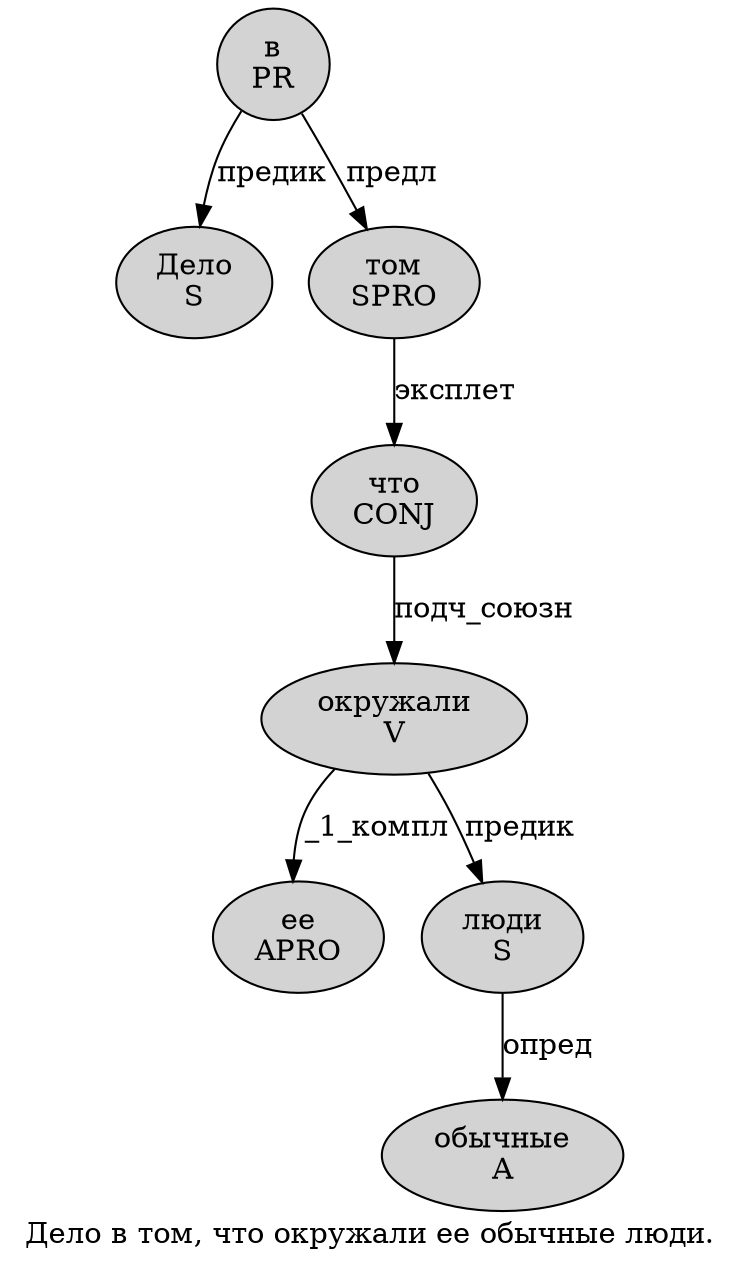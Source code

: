digraph SENTENCE_1353 {
	graph [label="Дело в том, что окружали ее обычные люди."]
	node [style=filled]
		0 [label="Дело
S" color="" fillcolor=lightgray penwidth=1 shape=ellipse]
		1 [label="в
PR" color="" fillcolor=lightgray penwidth=1 shape=ellipse]
		2 [label="том
SPRO" color="" fillcolor=lightgray penwidth=1 shape=ellipse]
		4 [label="что
CONJ" color="" fillcolor=lightgray penwidth=1 shape=ellipse]
		5 [label="окружали
V" color="" fillcolor=lightgray penwidth=1 shape=ellipse]
		6 [label="ее
APRO" color="" fillcolor=lightgray penwidth=1 shape=ellipse]
		7 [label="обычные
A" color="" fillcolor=lightgray penwidth=1 shape=ellipse]
		8 [label="люди
S" color="" fillcolor=lightgray penwidth=1 shape=ellipse]
			4 -> 5 [label="подч_союзн"]
			5 -> 6 [label="_1_компл"]
			5 -> 8 [label="предик"]
			1 -> 0 [label="предик"]
			1 -> 2 [label="предл"]
			2 -> 4 [label="эксплет"]
			8 -> 7 [label="опред"]
}